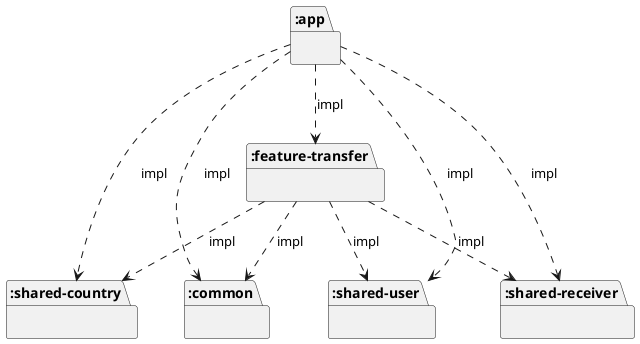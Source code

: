 @startuml

package ":app" {
}

together {
    package ":common" {
    }
}

together {
    package ":shared-country" {
    }
}

together {
    package ":shared-receiver" {
    }
}

together {
    package ":shared-user" {
    }
}

together {
    package ":feature-transfer" {
    }
    ":feature-transfer" ..> ":common" : impl
    ":feature-transfer" ..> ":shared-country" : impl
    ":feature-transfer" ..> ":shared-receiver" : impl
    ":feature-transfer" ..> ":shared-user" : impl
}

":app" ..> ":feature-transfer" : impl
":app" ..> ":shared-country" : impl
":app" ..> ":common" : impl
":app" ..> ":shared-receiver" : impl
":app" ..> ":shared-user" : impl


@enduml